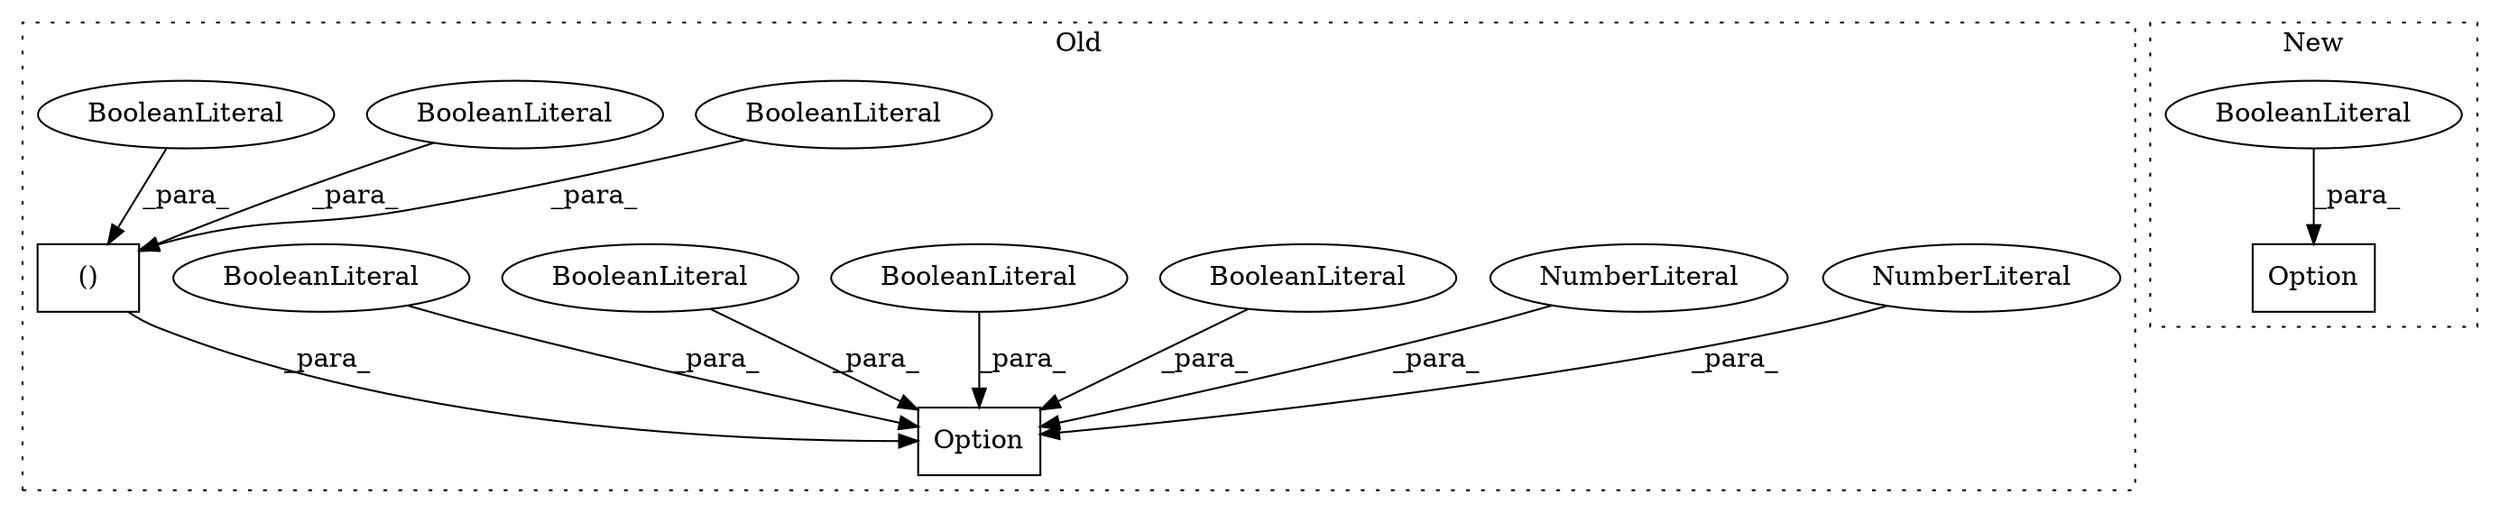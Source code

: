 digraph G {
subgraph cluster0 {
1 [label="Option" a="32" s="1539,1630" l="14,1" shape="box"];
3 [label="NumberLiteral" a="34" s="1622" l="2" shape="ellipse"];
4 [label="NumberLiteral" a="34" s="1619" l="2" shape="ellipse"];
5 [label="BooleanLiteral" a="9" s="1614" l="4" shape="ellipse"];
6 [label="BooleanLiteral" a="9" s="1625" l="5" shape="ellipse"];
7 [label="BooleanLiteral" a="9" s="1608" l="5" shape="ellipse"];
8 [label="BooleanLiteral" a="9" s="1602" l="5" shape="ellipse"];
10 [label="()" a="106" s="1553" l="41" shape="box"];
11 [label="BooleanLiteral" a="9" s="1571" l="5" shape="ellipse"];
12 [label="BooleanLiteral" a="9" s="1589" l="5" shape="ellipse"];
13 [label="BooleanLiteral" a="9" s="1553" l="5" shape="ellipse"];
label = "Old";
style="dotted";
}
subgraph cluster1 {
2 [label="Option" a="32" s="2911,2928" l="7,1" shape="box"];
9 [label="BooleanLiteral" a="9" s="2924" l="4" shape="ellipse"];
label = "New";
style="dotted";
}
3 -> 1 [label="_para_"];
4 -> 1 [label="_para_"];
5 -> 1 [label="_para_"];
6 -> 1 [label="_para_"];
7 -> 1 [label="_para_"];
8 -> 1 [label="_para_"];
9 -> 2 [label="_para_"];
10 -> 1 [label="_para_"];
11 -> 10 [label="_para_"];
12 -> 10 [label="_para_"];
13 -> 10 [label="_para_"];
}